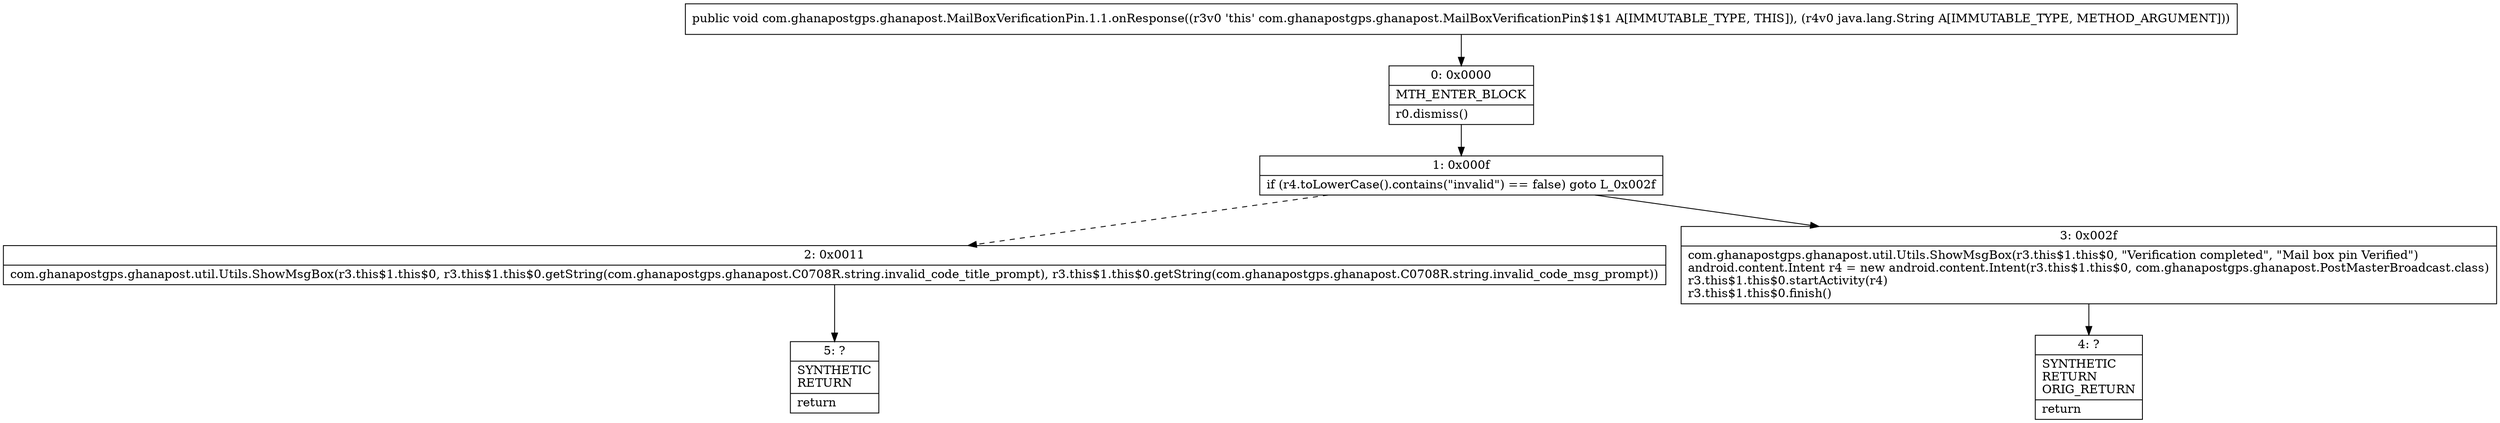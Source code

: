 digraph "CFG forcom.ghanapostgps.ghanapost.MailBoxVerificationPin.1.1.onResponse(Ljava\/lang\/String;)V" {
Node_0 [shape=record,label="{0\:\ 0x0000|MTH_ENTER_BLOCK\l|r0.dismiss()\l}"];
Node_1 [shape=record,label="{1\:\ 0x000f|if (r4.toLowerCase().contains(\"invalid\") == false) goto L_0x002f\l}"];
Node_2 [shape=record,label="{2\:\ 0x0011|com.ghanapostgps.ghanapost.util.Utils.ShowMsgBox(r3.this$1.this$0, r3.this$1.this$0.getString(com.ghanapostgps.ghanapost.C0708R.string.invalid_code_title_prompt), r3.this$1.this$0.getString(com.ghanapostgps.ghanapost.C0708R.string.invalid_code_msg_prompt))\l}"];
Node_3 [shape=record,label="{3\:\ 0x002f|com.ghanapostgps.ghanapost.util.Utils.ShowMsgBox(r3.this$1.this$0, \"Verification completed\", \"Mail box pin Verified\")\landroid.content.Intent r4 = new android.content.Intent(r3.this$1.this$0, com.ghanapostgps.ghanapost.PostMasterBroadcast.class)\lr3.this$1.this$0.startActivity(r4)\lr3.this$1.this$0.finish()\l}"];
Node_4 [shape=record,label="{4\:\ ?|SYNTHETIC\lRETURN\lORIG_RETURN\l|return\l}"];
Node_5 [shape=record,label="{5\:\ ?|SYNTHETIC\lRETURN\l|return\l}"];
MethodNode[shape=record,label="{public void com.ghanapostgps.ghanapost.MailBoxVerificationPin.1.1.onResponse((r3v0 'this' com.ghanapostgps.ghanapost.MailBoxVerificationPin$1$1 A[IMMUTABLE_TYPE, THIS]), (r4v0 java.lang.String A[IMMUTABLE_TYPE, METHOD_ARGUMENT])) }"];
MethodNode -> Node_0;
Node_0 -> Node_1;
Node_1 -> Node_2[style=dashed];
Node_1 -> Node_3;
Node_2 -> Node_5;
Node_3 -> Node_4;
}

